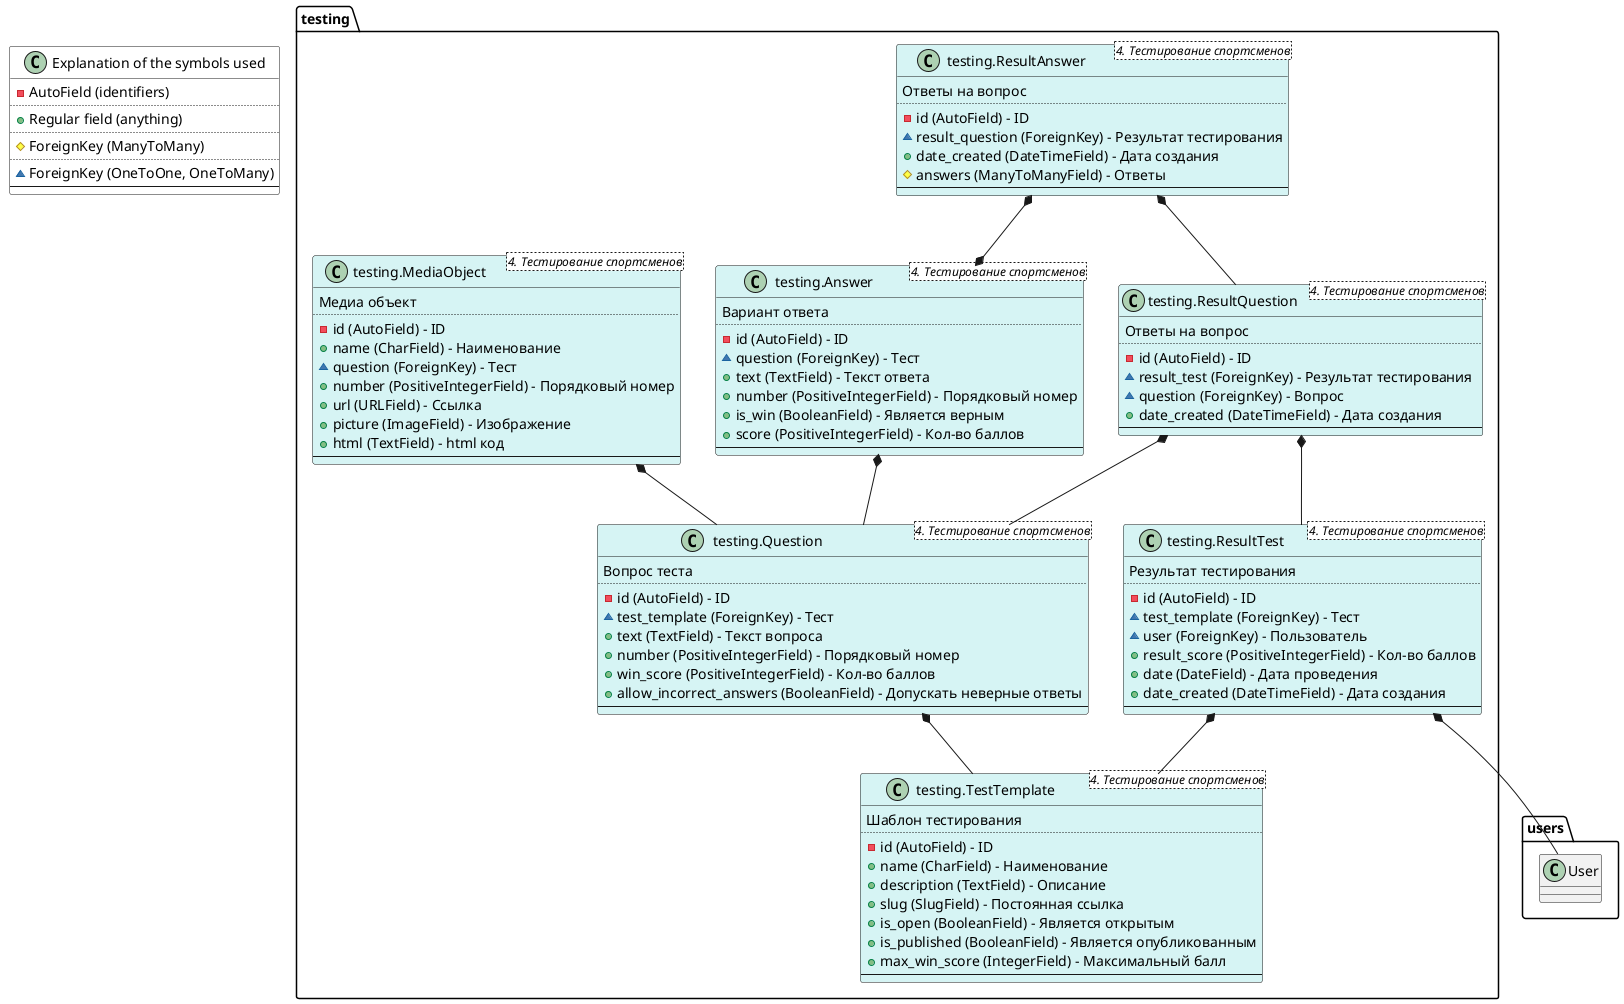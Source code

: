 @startuml

    class "Explanation of the symbols used" as DESCRIPTION #FFF {
    - AutoField (identifiers)
    ..
    + Regular field (anything)
    ..
    # ForeignKey (ManyToMany)
    ..
    ~ ForeignKey (OneToOne, OneToMany)
    --
}


class "testing.ResultAnswer <4. Тестирование спортсменов>" as testing.ResultAnswer #d6f4f4 {
    Ответы на вопрос
    ..
    - id (AutoField) - ID
    ~ result_question (ForeignKey) - Результат тестирования
    + date_created (DateTimeField) - Дата создания
    # answers (ManyToManyField) - Ответы
    --
}
testing.ResultAnswer *-- testing.ResultQuestion
testing.ResultAnswer *--* testing.Answer


class "testing.ResultQuestion <4. Тестирование спортсменов>" as testing.ResultQuestion #d6f4f4 {
    Ответы на вопрос
    ..
    - id (AutoField) - ID
    ~ result_test (ForeignKey) - Результат тестирования
    ~ question (ForeignKey) - Вопрос
    + date_created (DateTimeField) - Дата создания
    --
}
testing.ResultQuestion *-- testing.ResultTest
testing.ResultQuestion *-- testing.Question


class "testing.ResultTest <4. Тестирование спортсменов>" as testing.ResultTest #d6f4f4 {
    Результат тестирования
    ..
    - id (AutoField) - ID
    ~ test_template (ForeignKey) - Тест
    ~ user (ForeignKey) - Пользователь
    + result_score (PositiveIntegerField) - Кол-во баллов
    + date (DateField) - Дата проведения
    + date_created (DateTimeField) - Дата создания
    --
}
testing.ResultTest *-- testing.TestTemplate
testing.ResultTest *-- users.User


class "testing.Answer <4. Тестирование спортсменов>" as testing.Answer #d6f4f4 {
    Вариант ответа
    ..
    - id (AutoField) - ID
    ~ question (ForeignKey) - Тест
    + text (TextField) - Текст ответа
    + number (PositiveIntegerField) - Порядковый номер
    + is_win (BooleanField) - Является верным
    + score (PositiveIntegerField) - Кол-во баллов
    --
}
testing.Answer *-- testing.Question


class "testing.MediaObject <4. Тестирование спортсменов>" as testing.MediaObject #d6f4f4 {
    Медиа объект
    ..
    - id (AutoField) - ID
    + name (CharField) - Наименование
    ~ question (ForeignKey) - Тест
    + number (PositiveIntegerField) - Порядковый номер
    + url (URLField) - Ссылка
    + picture (ImageField) - Изображение
    + html (TextField) - html код
    --
}
testing.MediaObject *-- testing.Question


class "testing.Question <4. Тестирование спортсменов>" as testing.Question #d6f4f4 {
    Вопрос теста
    ..
    - id (AutoField) - ID
    ~ test_template (ForeignKey) - Тест
    + text (TextField) - Текст вопроса
    + number (PositiveIntegerField) - Порядковый номер
    + win_score (PositiveIntegerField) - Кол-во баллов
    + allow_incorrect_answers (BooleanField) - Допускать неверные ответы
    --
}
testing.Question *-- testing.TestTemplate


class "testing.TestTemplate <4. Тестирование спортсменов>" as testing.TestTemplate #d6f4f4 {
    Шаблон тестирования
    ..
    - id (AutoField) - ID
    + name (CharField) - Наименование
    + description (TextField) - Описание
    + slug (SlugField) - Постоянная ссылка
    + is_open (BooleanField) - Является открытым
    + is_published (BooleanField) - Является опубликованным
    + max_win_score (IntegerField) - Максимальный балл
    --
}


@enduml
